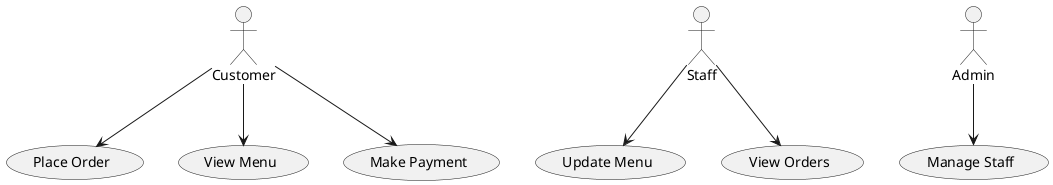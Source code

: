 @startuml

actor "Customer" as customer
actor "Staff" as staff
actor "Admin" as admin

usecase "Place Order" as UC1
usecase "View Menu" as UC2
usecase "Make Payment" as UC3
usecase "Update Menu" as UC4
usecase "View Orders" as UC5
usecase "Manage Staff" as UC6

customer --> UC1
customer --> UC2
customer --> UC3
staff --> UC4
staff --> UC5
admin --> UC6

@enduml
